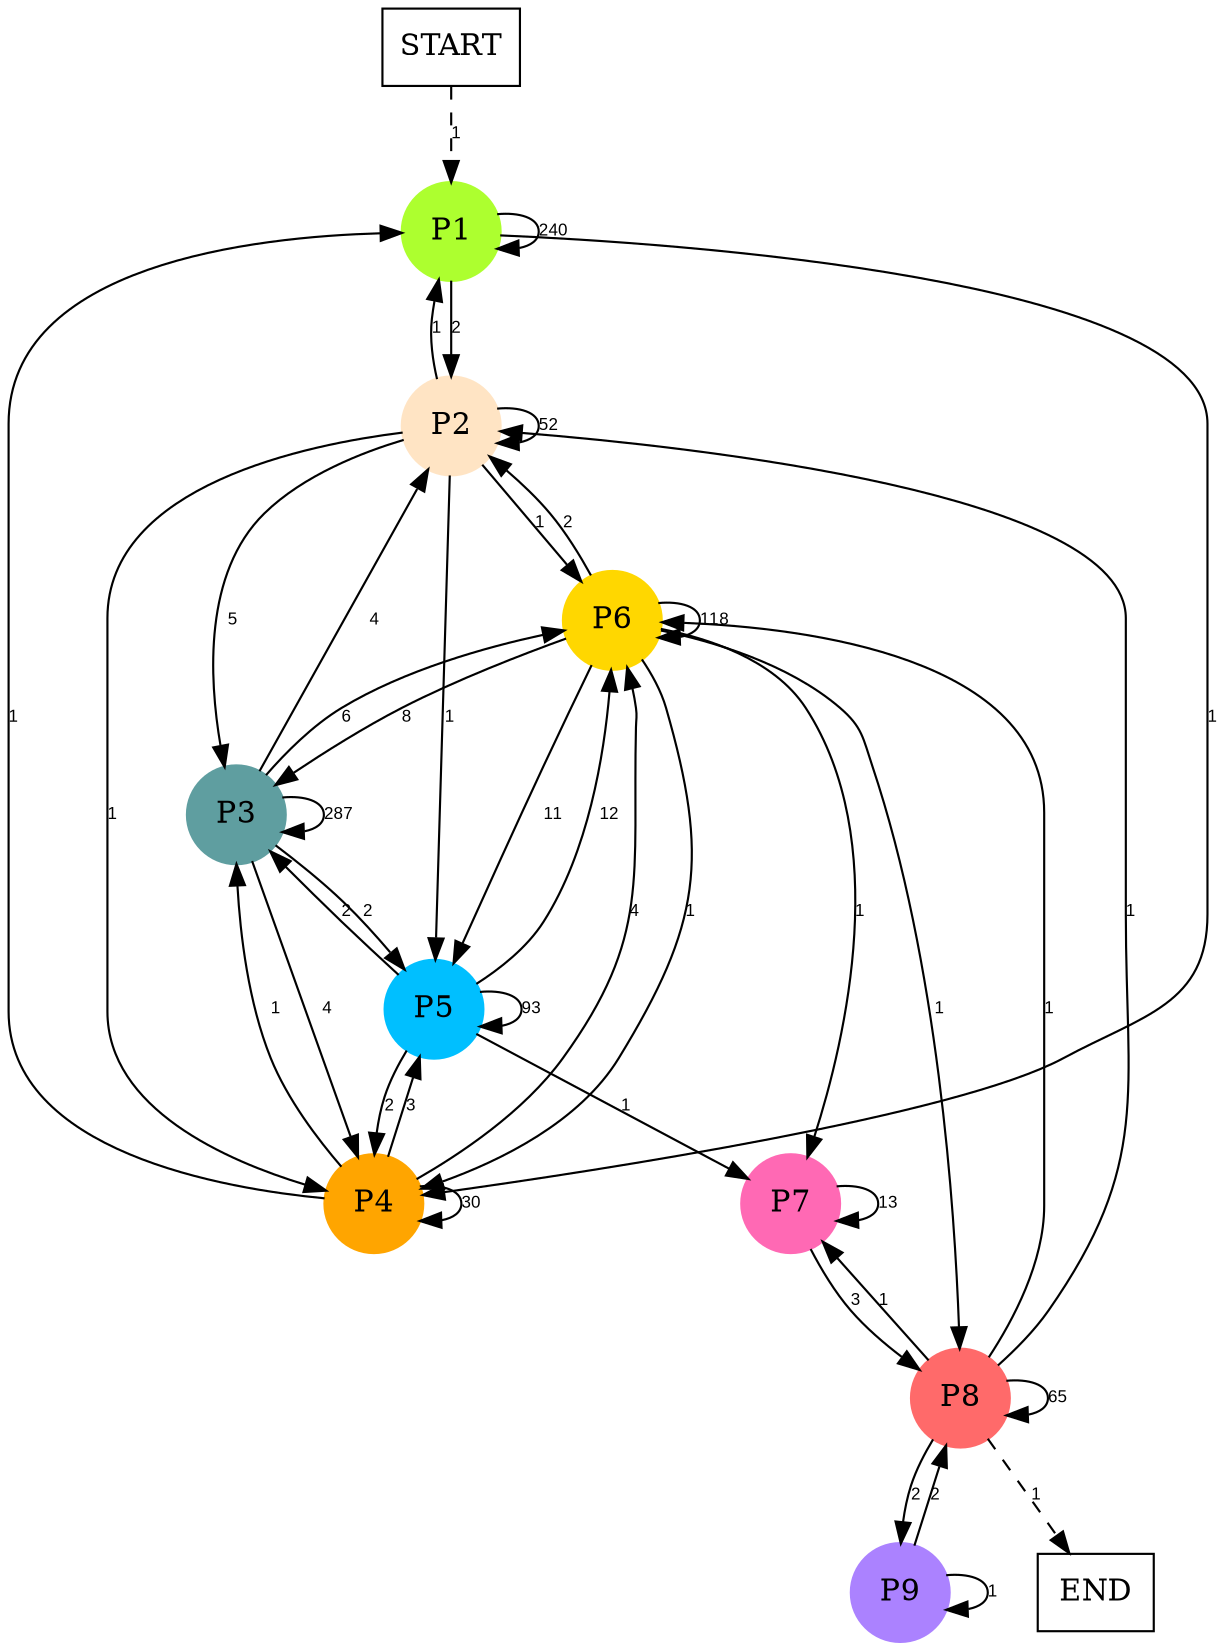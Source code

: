 digraph graphname {
	dpi = 150
	size="16,11!";
	margin = 0;
"P1" [shape=circle, color=greenyellow, style=filled]"P2" [shape=circle, color=bisque, style=filled]"P3" [shape=circle, color=cadetblue, style=filled]"P4" [shape=circle, color=orange, style=filled]"P5" [shape=circle, color=deepskyblue, style=filled]"P6" [shape=circle, color=gold, style=filled]"P8" [shape=circle, color=indianred1, style=filled]"P7" [shape=circle, color=hotpink, style=filled]"P9" [shape=circle, color=mediumpurple1, style=filled]"START" [shape=box, fillcolor=white, style=filled, color=black]"END" [shape=box, fillcolor=white, style=filled, color=black]"P1" -> "P1" [ label ="240" labelfloat=false fontname="Arial" fontsize=8]
"P1" -> "P2" [ label ="2" labelfloat=false fontname="Arial" fontsize=8]
"P1" -> "P4" [ label ="1" labelfloat=false fontname="Arial" fontsize=8]
"P2" -> "P1" [ label ="1" labelfloat=false fontname="Arial" fontsize=8]
"P2" -> "P2" [ label ="52" labelfloat=false fontname="Arial" fontsize=8]
"P2" -> "P3" [ label ="5" labelfloat=false fontname="Arial" fontsize=8]
"P2" -> "P4" [ label ="1" labelfloat=false fontname="Arial" fontsize=8]
"P2" -> "P5" [ label ="1" labelfloat=false fontname="Arial" fontsize=8]
"P2" -> "P6" [ label ="1" labelfloat=false fontname="Arial" fontsize=8]
"P3" -> "P2" [ label ="4" labelfloat=false fontname="Arial" fontsize=8]
"P3" -> "P3" [ label ="287" labelfloat=false fontname="Arial" fontsize=8]
"P3" -> "P4" [ label ="4" labelfloat=false fontname="Arial" fontsize=8]
"P3" -> "P5" [ label ="2" labelfloat=false fontname="Arial" fontsize=8]
"P3" -> "P6" [ label ="6" labelfloat=false fontname="Arial" fontsize=8]
"P4" -> "P1" [ label ="1" labelfloat=false fontname="Arial" fontsize=8]
"P4" -> "P3" [ label ="1" labelfloat=false fontname="Arial" fontsize=8]
"P4" -> "P4" [ label ="30" labelfloat=false fontname="Arial" fontsize=8]
"P4" -> "P5" [ label ="3" labelfloat=false fontname="Arial" fontsize=8]
"P4" -> "P6" [ label ="4" labelfloat=false fontname="Arial" fontsize=8]
"P5" -> "P3" [ label ="2" labelfloat=false fontname="Arial" fontsize=8]
"P5" -> "P4" [ label ="2" labelfloat=false fontname="Arial" fontsize=8]
"P5" -> "P5" [ label ="93" labelfloat=false fontname="Arial" fontsize=8]
"P5" -> "P6" [ label ="12" labelfloat=false fontname="Arial" fontsize=8]
"P5" -> "P7" [ label ="1" labelfloat=false fontname="Arial" fontsize=8]
"P6" -> "P2" [ label ="2" labelfloat=false fontname="Arial" fontsize=8]
"P6" -> "P3" [ label ="8" labelfloat=false fontname="Arial" fontsize=8]
"P6" -> "P4" [ label ="1" labelfloat=false fontname="Arial" fontsize=8]
"P6" -> "P5" [ label ="11" labelfloat=false fontname="Arial" fontsize=8]
"P6" -> "P6" [ label ="118" labelfloat=false fontname="Arial" fontsize=8]
"P6" -> "P8" [ label ="1" labelfloat=false fontname="Arial" fontsize=8]
"P6" -> "P7" [ label ="1" labelfloat=false fontname="Arial" fontsize=8]
"P8" -> "P2" [ label ="1" labelfloat=false fontname="Arial" fontsize=8]
"P8" -> "P6" [ label ="1" labelfloat=false fontname="Arial" fontsize=8]
"P8" -> "P8" [ label ="65" labelfloat=false fontname="Arial" fontsize=8]
"P8" -> "P7" [ label ="1" labelfloat=false fontname="Arial" fontsize=8]
"P8" -> "P9" [ label ="2" labelfloat=false fontname="Arial" fontsize=8]
"P8" -> "END" [ style = dashed label ="1" labelfloat=false fontname="Arial" fontsize=8]
"P7" -> "P8" [ label ="3" labelfloat=false fontname="Arial" fontsize=8]
"P7" -> "P7" [ label ="13" labelfloat=false fontname="Arial" fontsize=8]
"P9" -> "P8" [ label ="2" labelfloat=false fontname="Arial" fontsize=8]
"P9" -> "P9" [ label ="1" labelfloat=false fontname="Arial" fontsize=8]
"START" -> "P1" [ style = dashed label ="1" labelfloat=false fontname="Arial" fontsize=8]
}